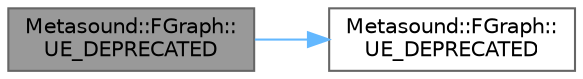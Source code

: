 digraph "Metasound::FGraph::UE_DEPRECATED"
{
 // INTERACTIVE_SVG=YES
 // LATEX_PDF_SIZE
  bgcolor="transparent";
  edge [fontname=Helvetica,fontsize=10,labelfontname=Helvetica,labelfontsize=10];
  node [fontname=Helvetica,fontsize=10,shape=box,height=0.2,width=0.4];
  rankdir="LR";
  Node1 [id="Node000001",label="Metasound::FGraph::\lUE_DEPRECATED",height=0.2,width=0.4,color="gray40", fillcolor="grey60", style="filled", fontcolor="black",tooltip="Expresses whether a specific vertex interface is supported."];
  Node1 -> Node2 [id="edge1_Node000001_Node000002",color="steelblue1",style="solid",tooltip=" "];
  Node2 [id="Node000002",label="Metasound::FGraph::\lUE_DEPRECATED",height=0.2,width=0.4,color="grey40", fillcolor="white", style="filled",URL="$d1/d08/classMetasound_1_1FGraph.html#a56ac165cf16f4f41b8d2fff37e3d1904",tooltip="Set the vertex interface."];
}

